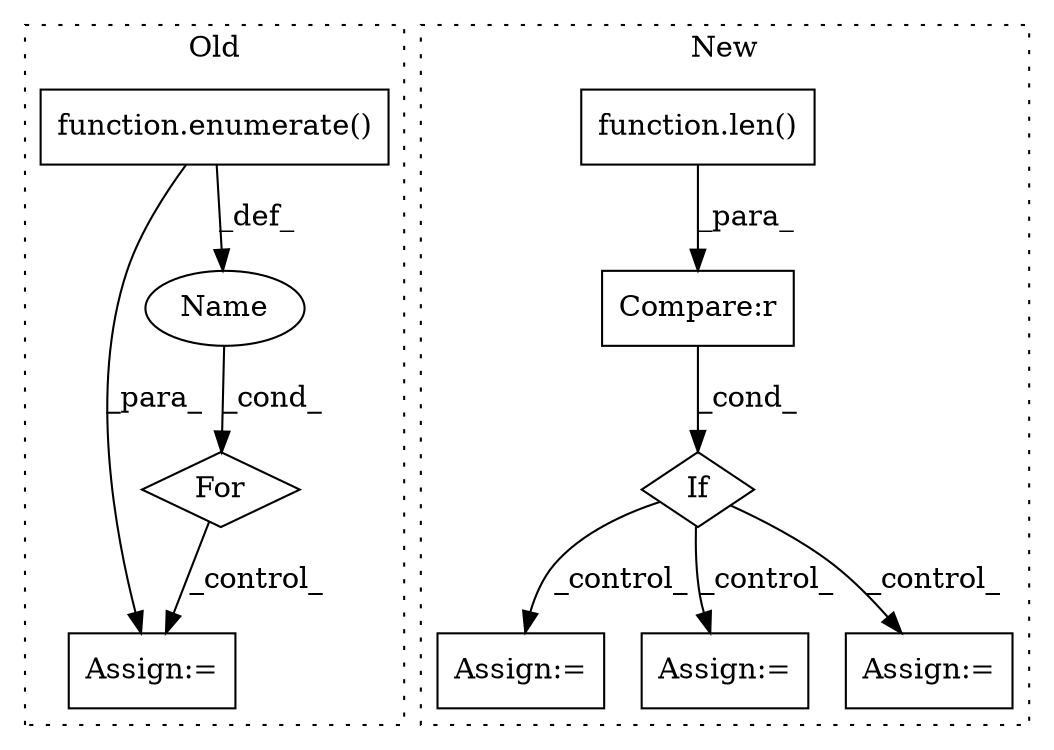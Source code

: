digraph G {
subgraph cluster0 {
1 [label="function.enumerate()" a="75" s="27650,27672" l="10,1" shape="box"];
3 [label="For" a="107" s="27632,27673" l="4,14" shape="diamond"];
6 [label="Assign:=" a="68" s="27989" l="3" shape="box"];
7 [label="Name" a="87" s="27639" l="7" shape="ellipse"];
label = "Old";
style="dotted";
}
subgraph cluster1 {
2 [label="If" a="96" s="27485" l="3" shape="diamond"];
4 [label="Assign:=" a="68" s="27779" l="3" shape="box"];
5 [label="Assign:=" a="68" s="27672" l="3" shape="box"];
8 [label="Assign:=" a="68" s="27558" l="3" shape="box"];
9 [label="Compare:r" a="40" s="27488" l="44" shape="box"];
10 [label="function.len()" a="75" s="27488,27527" l="4,1" shape="box"];
label = "New";
style="dotted";
}
1 -> 7 [label="_def_"];
1 -> 6 [label="_para_"];
2 -> 5 [label="_control_"];
2 -> 4 [label="_control_"];
2 -> 8 [label="_control_"];
3 -> 6 [label="_control_"];
7 -> 3 [label="_cond_"];
9 -> 2 [label="_cond_"];
10 -> 9 [label="_para_"];
}
